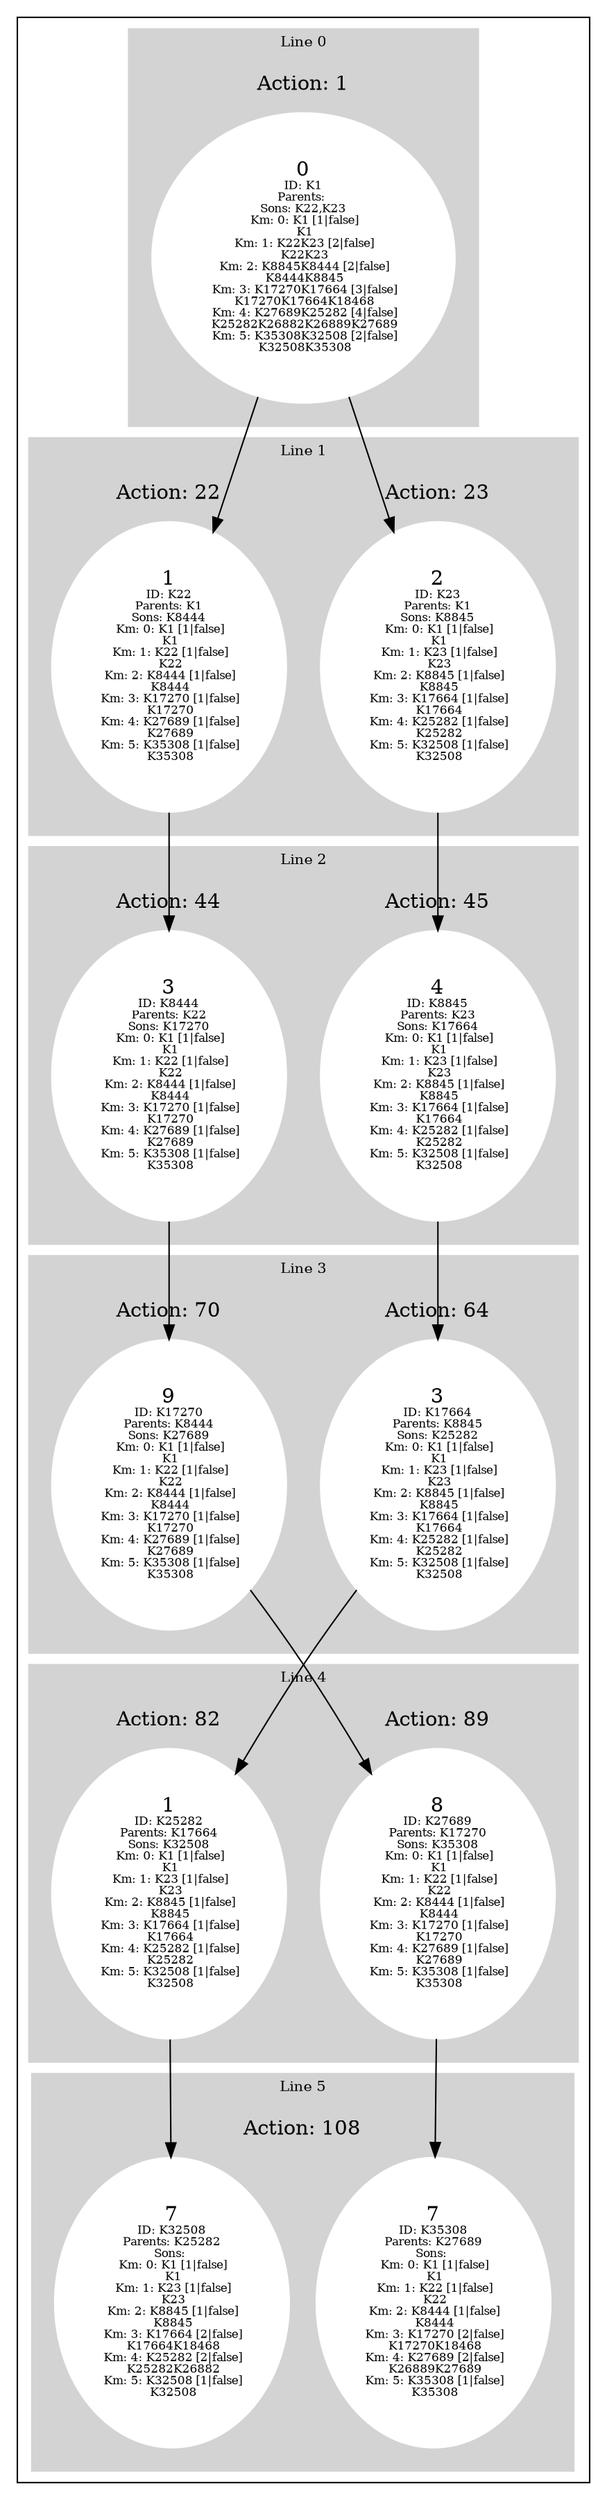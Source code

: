 digraph G {
subgraph cluster_info {
        subgraph cluster_0 {
        style=filled;
        color=lightgrey;
        node [style=filled,color=white];
        subgraph cluster_act_1 {
label = "Action: 1"step_K1 [label=<0<BR /><FONT POINT-SIZE="8">ID: K1</FONT><BR /><FONT POINT-SIZE="8">Parents: </FONT><BR /><FONT POINT-SIZE="8">Sons: K22,K23</FONT><BR /><FONT POINT-SIZE="8"> Km: 0: K1 [1|false]<BR /> K1</FONT><BR /><FONT POINT-SIZE="8"> Km: 1: K22K23 [2|false]<BR /> K22K23</FONT><BR /><FONT POINT-SIZE="8"> Km: 2: K8845K8444 [2|false]<BR /> K8444K8845</FONT><BR /><FONT POINT-SIZE="8"> Km: 3: K17270K17664 [3|false]<BR /> K17270K17664K18468</FONT><BR /><FONT POINT-SIZE="8"> Km: 4: K27689K25282 [4|false]<BR /> K25282K26882K26889K27689</FONT><BR /><FONT POINT-SIZE="8"> Km: 5: K35308K32508 [2|false]<BR /> K32508K35308</FONT>>]
}

        fontsize="10"
        label = "Line 0";
        }

        subgraph cluster_4 {
        style=filled;
        color=lightgrey;
        node [style=filled,color=white];
        subgraph cluster_act_89 {
label = "Action: 89"step_K27689 [label=<8<BR /><FONT POINT-SIZE="8">ID: K27689</FONT><BR /><FONT POINT-SIZE="8">Parents: K17270</FONT><BR /><FONT POINT-SIZE="8">Sons: K35308</FONT><BR /><FONT POINT-SIZE="8"> Km: 0: K1 [1|false]<BR /> K1</FONT><BR /><FONT POINT-SIZE="8"> Km: 1: K22 [1|false]<BR /> K22</FONT><BR /><FONT POINT-SIZE="8"> Km: 2: K8444 [1|false]<BR /> K8444</FONT><BR /><FONT POINT-SIZE="8"> Km: 3: K17270 [1|false]<BR /> K17270</FONT><BR /><FONT POINT-SIZE="8"> Km: 4: K27689 [1|false]<BR /> K27689</FONT><BR /><FONT POINT-SIZE="8"> Km: 5: K35308 [1|false]<BR /> K35308</FONT>>]
}
subgraph cluster_act_82 {
label = "Action: 82"step_K25282 [label=<1<BR /><FONT POINT-SIZE="8">ID: K25282</FONT><BR /><FONT POINT-SIZE="8">Parents: K17664</FONT><BR /><FONT POINT-SIZE="8">Sons: K32508</FONT><BR /><FONT POINT-SIZE="8"> Km: 0: K1 [1|false]<BR /> K1</FONT><BR /><FONT POINT-SIZE="8"> Km: 1: K23 [1|false]<BR /> K23</FONT><BR /><FONT POINT-SIZE="8"> Km: 2: K8845 [1|false]<BR /> K8845</FONT><BR /><FONT POINT-SIZE="8"> Km: 3: K17664 [1|false]<BR /> K17664</FONT><BR /><FONT POINT-SIZE="8"> Km: 4: K25282 [1|false]<BR /> K25282</FONT><BR /><FONT POINT-SIZE="8"> Km: 5: K32508 [1|false]<BR /> K32508</FONT>>]
}

        fontsize="10"
        label = "Line 4";
        }

        subgraph cluster_2 {
        style=filled;
        color=lightgrey;
        node [style=filled,color=white];
        subgraph cluster_act_45 {
label = "Action: 45"step_K8845 [label=<4<BR /><FONT POINT-SIZE="8">ID: K8845</FONT><BR /><FONT POINT-SIZE="8">Parents: K23</FONT><BR /><FONT POINT-SIZE="8">Sons: K17664</FONT><BR /><FONT POINT-SIZE="8"> Km: 0: K1 [1|false]<BR /> K1</FONT><BR /><FONT POINT-SIZE="8"> Km: 1: K23 [1|false]<BR /> K23</FONT><BR /><FONT POINT-SIZE="8"> Km: 2: K8845 [1|false]<BR /> K8845</FONT><BR /><FONT POINT-SIZE="8"> Km: 3: K17664 [1|false]<BR /> K17664</FONT><BR /><FONT POINT-SIZE="8"> Km: 4: K25282 [1|false]<BR /> K25282</FONT><BR /><FONT POINT-SIZE="8"> Km: 5: K32508 [1|false]<BR /> K32508</FONT>>]
}
subgraph cluster_act_44 {
label = "Action: 44"step_K8444 [label=<3<BR /><FONT POINT-SIZE="8">ID: K8444</FONT><BR /><FONT POINT-SIZE="8">Parents: K22</FONT><BR /><FONT POINT-SIZE="8">Sons: K17270</FONT><BR /><FONT POINT-SIZE="8"> Km: 0: K1 [1|false]<BR /> K1</FONT><BR /><FONT POINT-SIZE="8"> Km: 1: K22 [1|false]<BR /> K22</FONT><BR /><FONT POINT-SIZE="8"> Km: 2: K8444 [1|false]<BR /> K8444</FONT><BR /><FONT POINT-SIZE="8"> Km: 3: K17270 [1|false]<BR /> K17270</FONT><BR /><FONT POINT-SIZE="8"> Km: 4: K27689 [1|false]<BR /> K27689</FONT><BR /><FONT POINT-SIZE="8"> Km: 5: K35308 [1|false]<BR /> K35308</FONT>>]
}

        fontsize="10"
        label = "Line 2";
        }

        subgraph cluster_3 {
        style=filled;
        color=lightgrey;
        node [style=filled,color=white];
        subgraph cluster_act_70 {
label = "Action: 70"step_K17270 [label=<9<BR /><FONT POINT-SIZE="8">ID: K17270</FONT><BR /><FONT POINT-SIZE="8">Parents: K8444</FONT><BR /><FONT POINT-SIZE="8">Sons: K27689</FONT><BR /><FONT POINT-SIZE="8"> Km: 0: K1 [1|false]<BR /> K1</FONT><BR /><FONT POINT-SIZE="8"> Km: 1: K22 [1|false]<BR /> K22</FONT><BR /><FONT POINT-SIZE="8"> Km: 2: K8444 [1|false]<BR /> K8444</FONT><BR /><FONT POINT-SIZE="8"> Km: 3: K17270 [1|false]<BR /> K17270</FONT><BR /><FONT POINT-SIZE="8"> Km: 4: K27689 [1|false]<BR /> K27689</FONT><BR /><FONT POINT-SIZE="8"> Km: 5: K35308 [1|false]<BR /> K35308</FONT>>]
}
subgraph cluster_act_64 {
label = "Action: 64"step_K17664 [label=<3<BR /><FONT POINT-SIZE="8">ID: K17664</FONT><BR /><FONT POINT-SIZE="8">Parents: K8845</FONT><BR /><FONT POINT-SIZE="8">Sons: K25282</FONT><BR /><FONT POINT-SIZE="8"> Km: 0: K1 [1|false]<BR /> K1</FONT><BR /><FONT POINT-SIZE="8"> Km: 1: K23 [1|false]<BR /> K23</FONT><BR /><FONT POINT-SIZE="8"> Km: 2: K8845 [1|false]<BR /> K8845</FONT><BR /><FONT POINT-SIZE="8"> Km: 3: K17664 [1|false]<BR /> K17664</FONT><BR /><FONT POINT-SIZE="8"> Km: 4: K25282 [1|false]<BR /> K25282</FONT><BR /><FONT POINT-SIZE="8"> Km: 5: K32508 [1|false]<BR /> K32508</FONT>>]
}

        fontsize="10"
        label = "Line 3";
        }

        subgraph cluster_5 {
        style=filled;
        color=lightgrey;
        node [style=filled,color=white];
        subgraph cluster_act_108 {
label = "Action: 108"step_K35308 [label=<7<BR /><FONT POINT-SIZE="8">ID: K35308</FONT><BR /><FONT POINT-SIZE="8">Parents: K27689</FONT><BR /><FONT POINT-SIZE="8">Sons: </FONT><BR /><FONT POINT-SIZE="8"> Km: 0: K1 [1|false]<BR /> K1</FONT><BR /><FONT POINT-SIZE="8"> Km: 1: K22 [1|false]<BR /> K22</FONT><BR /><FONT POINT-SIZE="8"> Km: 2: K8444 [1|false]<BR /> K8444</FONT><BR /><FONT POINT-SIZE="8"> Km: 3: K17270 [2|false]<BR /> K17270K18468</FONT><BR /><FONT POINT-SIZE="8"> Km: 4: K27689 [2|false]<BR /> K26889K27689</FONT><BR /><FONT POINT-SIZE="8"> Km: 5: K35308 [1|false]<BR /> K35308</FONT>>]
step_K32508 [label=<7<BR /><FONT POINT-SIZE="8">ID: K32508</FONT><BR /><FONT POINT-SIZE="8">Parents: K25282</FONT><BR /><FONT POINT-SIZE="8">Sons: </FONT><BR /><FONT POINT-SIZE="8"> Km: 0: K1 [1|false]<BR /> K1</FONT><BR /><FONT POINT-SIZE="8"> Km: 1: K23 [1|false]<BR /> K23</FONT><BR /><FONT POINT-SIZE="8"> Km: 2: K8845 [1|false]<BR /> K8845</FONT><BR /><FONT POINT-SIZE="8"> Km: 3: K17664 [2|false]<BR /> K17664K18468</FONT><BR /><FONT POINT-SIZE="8"> Km: 4: K25282 [2|false]<BR /> K25282K26882</FONT><BR /><FONT POINT-SIZE="8"> Km: 5: K32508 [1|false]<BR /> K32508</FONT>>]
}
subgraph cluster_act_108 {
label = "Action: 108"step_K35308 [label=<7<BR /><FONT POINT-SIZE="8">ID: K35308</FONT><BR /><FONT POINT-SIZE="8">Parents: K27689</FONT><BR /><FONT POINT-SIZE="8">Sons: </FONT><BR /><FONT POINT-SIZE="8"> Km: 0: K1 [1|false]<BR /> K1</FONT><BR /><FONT POINT-SIZE="8"> Km: 1: K22 [1|false]<BR /> K22</FONT><BR /><FONT POINT-SIZE="8"> Km: 2: K8444 [1|false]<BR /> K8444</FONT><BR /><FONT POINT-SIZE="8"> Km: 3: K17270 [2|false]<BR /> K17270K18468</FONT><BR /><FONT POINT-SIZE="8"> Km: 4: K27689 [2|false]<BR /> K26889K27689</FONT><BR /><FONT POINT-SIZE="8"> Km: 5: K35308 [1|false]<BR /> K35308</FONT>>]
step_K32508 [label=<7<BR /><FONT POINT-SIZE="8">ID: K32508</FONT><BR /><FONT POINT-SIZE="8">Parents: K25282</FONT><BR /><FONT POINT-SIZE="8">Sons: </FONT><BR /><FONT POINT-SIZE="8"> Km: 0: K1 [1|false]<BR /> K1</FONT><BR /><FONT POINT-SIZE="8"> Km: 1: K23 [1|false]<BR /> K23</FONT><BR /><FONT POINT-SIZE="8"> Km: 2: K8845 [1|false]<BR /> K8845</FONT><BR /><FONT POINT-SIZE="8"> Km: 3: K17664 [2|false]<BR /> K17664K18468</FONT><BR /><FONT POINT-SIZE="8"> Km: 4: K25282 [2|false]<BR /> K25282K26882</FONT><BR /><FONT POINT-SIZE="8"> Km: 5: K32508 [1|false]<BR /> K32508</FONT>>]
}

        fontsize="10"
        label = "Line 5";
        }

        subgraph cluster_1 {
        style=filled;
        color=lightgrey;
        node [style=filled,color=white];
        subgraph cluster_act_22 {
label = "Action: 22"step_K22 [label=<1<BR /><FONT POINT-SIZE="8">ID: K22</FONT><BR /><FONT POINT-SIZE="8">Parents: K1</FONT><BR /><FONT POINT-SIZE="8">Sons: K8444</FONT><BR /><FONT POINT-SIZE="8"> Km: 0: K1 [1|false]<BR /> K1</FONT><BR /><FONT POINT-SIZE="8"> Km: 1: K22 [1|false]<BR /> K22</FONT><BR /><FONT POINT-SIZE="8"> Km: 2: K8444 [1|false]<BR /> K8444</FONT><BR /><FONT POINT-SIZE="8"> Km: 3: K17270 [1|false]<BR /> K17270</FONT><BR /><FONT POINT-SIZE="8"> Km: 4: K27689 [1|false]<BR /> K27689</FONT><BR /><FONT POINT-SIZE="8"> Km: 5: K35308 [1|false]<BR /> K35308</FONT>>]
}
subgraph cluster_act_23 {
label = "Action: 23"step_K23 [label=<2<BR /><FONT POINT-SIZE="8">ID: K23</FONT><BR /><FONT POINT-SIZE="8">Parents: K1</FONT><BR /><FONT POINT-SIZE="8">Sons: K8845</FONT><BR /><FONT POINT-SIZE="8"> Km: 0: K1 [1|false]<BR /> K1</FONT><BR /><FONT POINT-SIZE="8"> Km: 1: K23 [1|false]<BR /> K23</FONT><BR /><FONT POINT-SIZE="8"> Km: 2: K8845 [1|false]<BR /> K8845</FONT><BR /><FONT POINT-SIZE="8"> Km: 3: K17664 [1|false]<BR /> K17664</FONT><BR /><FONT POINT-SIZE="8"> Km: 4: K25282 [1|false]<BR /> K25282</FONT><BR /><FONT POINT-SIZE="8"> Km: 5: K32508 [1|false]<BR /> K32508</FONT>>]
}

        fontsize="10"
        label = "Line 1";
        }
step_K17270 -> step_K27689; 
step_K1 -> step_K22; 
step_K8845 -> step_K17664; 
step_K23 -> step_K8845; 
step_K27689 -> step_K35308; 
step_K1 -> step_K23; 
step_K25282 -> step_K32508; 
step_K17664 -> step_K25282; 
step_K8444 -> step_K17270; 
step_K22 -> step_K8444; 
}}